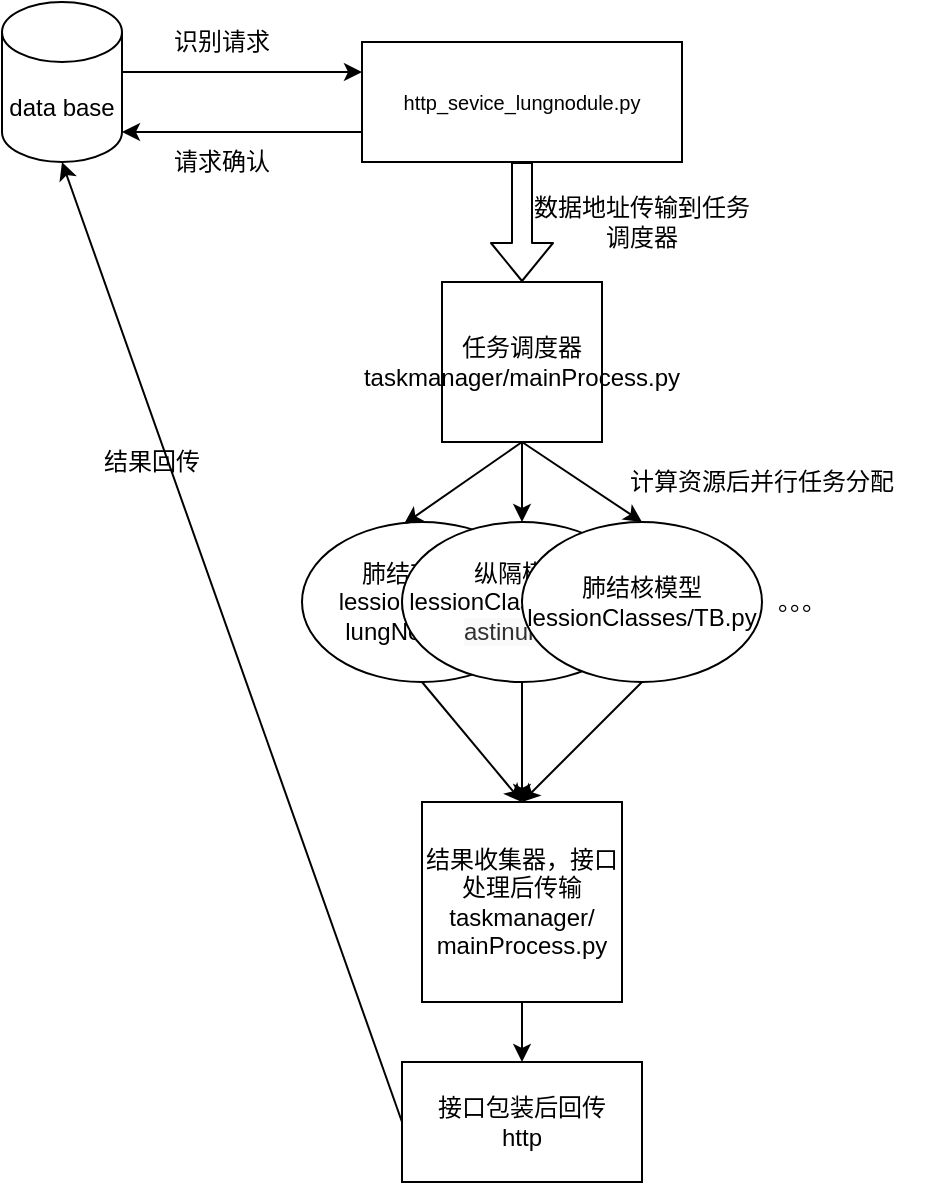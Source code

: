 <mxfile version="15.1.4" type="github">
  <diagram id="-1qST2PT7YDvNmCzR2n3" name="Page-1">
    <mxGraphModel dx="1422" dy="762" grid="1" gridSize="10" guides="1" tooltips="1" connect="1" arrows="1" fold="1" page="1" pageScale="1" pageWidth="827" pageHeight="1169" math="0" shadow="0">
      <root>
        <mxCell id="0" />
        <mxCell id="1" parent="0" />
        <mxCell id="niSYp5rJRPZFxIQViTU1-1" value="&lt;font style=&quot;font-size: 10px&quot;&gt;http_sevice_lungnodule.py&lt;/font&gt;" style="rounded=0;whiteSpace=wrap;html=1;" vertex="1" parent="1">
          <mxGeometry x="220" y="90" width="160" height="60" as="geometry" />
        </mxCell>
        <mxCell id="niSYp5rJRPZFxIQViTU1-2" value="" style="endArrow=classic;html=1;entryX=0;entryY=0.25;entryDx=0;entryDy=0;" edge="1" parent="1" target="niSYp5rJRPZFxIQViTU1-1">
          <mxGeometry width="50" height="50" relative="1" as="geometry">
            <mxPoint x="100" y="105" as="sourcePoint" />
            <mxPoint x="160" y="95" as="targetPoint" />
          </mxGeometry>
        </mxCell>
        <mxCell id="niSYp5rJRPZFxIQViTU1-3" value="data base" style="shape=cylinder3;whiteSpace=wrap;html=1;boundedLbl=1;backgroundOutline=1;size=15;" vertex="1" parent="1">
          <mxGeometry x="40" y="70" width="60" height="80" as="geometry" />
        </mxCell>
        <mxCell id="niSYp5rJRPZFxIQViTU1-4" value="" style="endArrow=classic;html=1;entryX=1;entryY=1;entryDx=0;entryDy=-15;entryPerimeter=0;exitX=0;exitY=0.75;exitDx=0;exitDy=0;" edge="1" parent="1" source="niSYp5rJRPZFxIQViTU1-1" target="niSYp5rJRPZFxIQViTU1-3">
          <mxGeometry width="50" height="50" relative="1" as="geometry">
            <mxPoint x="190" y="135" as="sourcePoint" />
            <mxPoint x="140" y="140" as="targetPoint" />
          </mxGeometry>
        </mxCell>
        <mxCell id="niSYp5rJRPZFxIQViTU1-5" value="识别请求" style="text;html=1;strokeColor=none;fillColor=none;align=center;verticalAlign=middle;whiteSpace=wrap;rounded=0;" vertex="1" parent="1">
          <mxGeometry x="120" y="80" width="60" height="20" as="geometry" />
        </mxCell>
        <mxCell id="niSYp5rJRPZFxIQViTU1-6" value="请求确认" style="text;html=1;strokeColor=none;fillColor=none;align=center;verticalAlign=middle;whiteSpace=wrap;rounded=0;" vertex="1" parent="1">
          <mxGeometry x="120" y="140" width="60" height="20" as="geometry" />
        </mxCell>
        <mxCell id="niSYp5rJRPZFxIQViTU1-7" value="任务调度器&lt;br&gt;taskmanager/mainProcess.py" style="whiteSpace=wrap;html=1;aspect=fixed;" vertex="1" parent="1">
          <mxGeometry x="260" y="210" width="80" height="80" as="geometry" />
        </mxCell>
        <mxCell id="niSYp5rJRPZFxIQViTU1-8" value="" style="shape=flexArrow;endArrow=classic;html=1;exitX=0.5;exitY=1;exitDx=0;exitDy=0;" edge="1" parent="1" source="niSYp5rJRPZFxIQViTU1-1" target="niSYp5rJRPZFxIQViTU1-7">
          <mxGeometry width="50" height="50" relative="1" as="geometry">
            <mxPoint x="430" y="400" as="sourcePoint" />
            <mxPoint x="480" y="350" as="targetPoint" />
          </mxGeometry>
        </mxCell>
        <mxCell id="niSYp5rJRPZFxIQViTU1-9" value="数据地址传输到任务调度器&lt;br&gt;" style="text;html=1;strokeColor=none;fillColor=none;align=center;verticalAlign=middle;whiteSpace=wrap;rounded=0;" vertex="1" parent="1">
          <mxGeometry x="300" y="170" width="120" height="20" as="geometry" />
        </mxCell>
        <mxCell id="niSYp5rJRPZFxIQViTU1-10" value="肺结节模型&lt;br&gt;lessionClasses/&lt;br&gt;lungNodule.py" style="ellipse;whiteSpace=wrap;html=1;" vertex="1" parent="1">
          <mxGeometry x="190" y="330" width="120" height="80" as="geometry" />
        </mxCell>
        <mxCell id="niSYp5rJRPZFxIQViTU1-11" value="纵隔模型&lt;br&gt;lessionClass/es/&lt;span class=&quot;file-title-name gl-word-break-all&quot; style=&quot;box-sizing: border-box ; word-break: break-all ; color: rgb(48 , 48 , 48) ; font-family: , &amp;#34;blinkmacsystemfont&amp;#34; , &amp;#34;segoe ui&amp;#34; , &amp;#34;roboto&amp;#34; , &amp;#34;noto sans&amp;#34; , &amp;#34;ubuntu&amp;#34; , &amp;#34;cantarell&amp;#34; , &amp;#34;helvetica neue&amp;#34; , sans-serif , &amp;#34;apple color emoji&amp;#34; , &amp;#34;segoe ui emoji&amp;#34; , &amp;#34;segoe ui symbol&amp;#34; , &amp;#34;noto color emoji&amp;#34; ; text-align: left ; background-color: rgb(250 , 250 , 250)&quot;&gt;&lt;font style=&quot;font-size: 12px&quot;&gt;Mediastinum.py&lt;/font&gt;&lt;/span&gt;" style="ellipse;whiteSpace=wrap;html=1;" vertex="1" parent="1">
          <mxGeometry x="240" y="330" width="120" height="80" as="geometry" />
        </mxCell>
        <mxCell id="niSYp5rJRPZFxIQViTU1-12" value="肺结核模型&lt;br&gt;lessionClasses/TB.py" style="ellipse;whiteSpace=wrap;html=1;" vertex="1" parent="1">
          <mxGeometry x="300" y="330" width="120" height="80" as="geometry" />
        </mxCell>
        <mxCell id="niSYp5rJRPZFxIQViTU1-13" value="" style="endArrow=classic;html=1;exitX=0.5;exitY=1;exitDx=0;exitDy=0;entryX=0.5;entryY=0;entryDx=0;entryDy=0;" edge="1" parent="1" source="niSYp5rJRPZFxIQViTU1-7" target="niSYp5rJRPZFxIQViTU1-11">
          <mxGeometry width="50" height="50" relative="1" as="geometry">
            <mxPoint x="340" y="370" as="sourcePoint" />
            <mxPoint x="390" y="320" as="targetPoint" />
          </mxGeometry>
        </mxCell>
        <mxCell id="niSYp5rJRPZFxIQViTU1-14" value="" style="endArrow=classic;html=1;entryX=0.425;entryY=0.013;entryDx=0;entryDy=0;entryPerimeter=0;" edge="1" parent="1" target="niSYp5rJRPZFxIQViTU1-10">
          <mxGeometry width="50" height="50" relative="1" as="geometry">
            <mxPoint x="300" y="290" as="sourcePoint" />
            <mxPoint x="310" y="340" as="targetPoint" />
          </mxGeometry>
        </mxCell>
        <mxCell id="niSYp5rJRPZFxIQViTU1-15" value="" style="endArrow=classic;html=1;exitX=0.5;exitY=1;exitDx=0;exitDy=0;entryX=0.5;entryY=0;entryDx=0;entryDy=0;" edge="1" parent="1" source="niSYp5rJRPZFxIQViTU1-7" target="niSYp5rJRPZFxIQViTU1-12">
          <mxGeometry width="50" height="50" relative="1" as="geometry">
            <mxPoint x="320" y="310" as="sourcePoint" />
            <mxPoint x="320" y="350" as="targetPoint" />
          </mxGeometry>
        </mxCell>
        <mxCell id="niSYp5rJRPZFxIQViTU1-16" value="计算资源后并行任务分配" style="text;html=1;strokeColor=none;fillColor=none;align=center;verticalAlign=middle;whiteSpace=wrap;rounded=0;" vertex="1" parent="1">
          <mxGeometry x="330" y="300" width="180" height="20" as="geometry" />
        </mxCell>
        <mxCell id="niSYp5rJRPZFxIQViTU1-17" value="" style="endArrow=classic;html=1;exitX=0.5;exitY=1;exitDx=0;exitDy=0;entryX=0.5;entryY=0;entryDx=0;entryDy=0;" edge="1" parent="1" source="niSYp5rJRPZFxIQViTU1-10" target="niSYp5rJRPZFxIQViTU1-19">
          <mxGeometry width="50" height="50" relative="1" as="geometry">
            <mxPoint x="250" y="470" as="sourcePoint" />
            <mxPoint x="300" y="500" as="targetPoint" />
          </mxGeometry>
        </mxCell>
        <mxCell id="niSYp5rJRPZFxIQViTU1-18" value="" style="endArrow=classic;html=1;exitX=0.5;exitY=1;exitDx=0;exitDy=0;entryX=0.5;entryY=0;entryDx=0;entryDy=0;" edge="1" parent="1" source="niSYp5rJRPZFxIQViTU1-11" target="niSYp5rJRPZFxIQViTU1-19">
          <mxGeometry width="50" height="50" relative="1" as="geometry">
            <mxPoint x="340" y="350" as="sourcePoint" />
            <mxPoint x="300" y="510" as="targetPoint" />
          </mxGeometry>
        </mxCell>
        <mxCell id="niSYp5rJRPZFxIQViTU1-19" value="结果收集器，接口处理后传输&lt;br&gt;taskmanager/&lt;br&gt;mainProcess.py" style="whiteSpace=wrap;html=1;aspect=fixed;" vertex="1" parent="1">
          <mxGeometry x="250" y="470" width="100" height="100" as="geometry" />
        </mxCell>
        <mxCell id="niSYp5rJRPZFxIQViTU1-20" value="" style="endArrow=classic;html=1;exitX=0.5;exitY=1;exitDx=0;exitDy=0;entryX=0.5;entryY=0;entryDx=0;entryDy=0;" edge="1" parent="1" source="niSYp5rJRPZFxIQViTU1-12" target="niSYp5rJRPZFxIQViTU1-19">
          <mxGeometry width="50" height="50" relative="1" as="geometry">
            <mxPoint x="340" y="350" as="sourcePoint" />
            <mxPoint x="390" y="300" as="targetPoint" />
          </mxGeometry>
        </mxCell>
        <mxCell id="niSYp5rJRPZFxIQViTU1-21" value="接口包装后回传&lt;br&gt;http" style="rounded=0;whiteSpace=wrap;html=1;" vertex="1" parent="1">
          <mxGeometry x="240" y="600" width="120" height="60" as="geometry" />
        </mxCell>
        <mxCell id="niSYp5rJRPZFxIQViTU1-22" value="" style="endArrow=classic;html=1;exitX=0.5;exitY=1;exitDx=0;exitDy=0;entryX=0.5;entryY=0;entryDx=0;entryDy=0;" edge="1" parent="1" source="niSYp5rJRPZFxIQViTU1-19" target="niSYp5rJRPZFxIQViTU1-21">
          <mxGeometry width="50" height="50" relative="1" as="geometry">
            <mxPoint x="340" y="340" as="sourcePoint" />
            <mxPoint x="390" y="290" as="targetPoint" />
          </mxGeometry>
        </mxCell>
        <mxCell id="niSYp5rJRPZFxIQViTU1-23" value="。。。" style="text;html=1;strokeColor=none;fillColor=none;align=center;verticalAlign=middle;whiteSpace=wrap;rounded=0;" vertex="1" parent="1">
          <mxGeometry x="420" y="360" width="40" height="20" as="geometry" />
        </mxCell>
        <mxCell id="niSYp5rJRPZFxIQViTU1-24" value="" style="endArrow=classic;html=1;entryX=0.5;entryY=1;entryDx=0;entryDy=0;entryPerimeter=0;exitX=0;exitY=0.5;exitDx=0;exitDy=0;" edge="1" parent="1" source="niSYp5rJRPZFxIQViTU1-21" target="niSYp5rJRPZFxIQViTU1-3">
          <mxGeometry width="50" height="50" relative="1" as="geometry">
            <mxPoint x="125" y="610" as="sourcePoint" />
            <mxPoint x="175" y="560" as="targetPoint" />
          </mxGeometry>
        </mxCell>
        <mxCell id="niSYp5rJRPZFxIQViTU1-25" value="结果回传" style="text;html=1;strokeColor=none;fillColor=none;align=center;verticalAlign=middle;whiteSpace=wrap;rounded=0;" vertex="1" parent="1">
          <mxGeometry x="90" y="290" width="50" height="20" as="geometry" />
        </mxCell>
      </root>
    </mxGraphModel>
  </diagram>
</mxfile>
